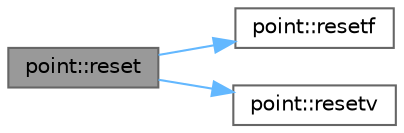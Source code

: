 digraph "point::reset"
{
 // LATEX_PDF_SIZE
  bgcolor="transparent";
  edge [fontname=Helvetica,fontsize=10,labelfontname=Helvetica,labelfontsize=10];
  node [fontname=Helvetica,fontsize=10,shape=box,height=0.2,width=0.4];
  rankdir="LR";
  Node1 [id="Node000001",label="point::reset",height=0.2,width=0.4,color="gray40", fillcolor="grey60", style="filled", fontcolor="black",tooltip=" "];
  Node1 -> Node2 [id="edge1_Node000001_Node000002",color="steelblue1",style="solid",tooltip=" "];
  Node2 [id="Node000002",label="point::resetf",height=0.2,width=0.4,color="grey40", fillcolor="white", style="filled",URL="$classpoint.html#ae9f791ab383aedded54134b5ebc8cf37",tooltip=" "];
  Node1 -> Node3 [id="edge2_Node000001_Node000003",color="steelblue1",style="solid",tooltip=" "];
  Node3 [id="Node000003",label="point::resetv",height=0.2,width=0.4,color="grey40", fillcolor="white", style="filled",URL="$classpoint.html#afdad6b0a34f07f6e60c8acc0f304dd97",tooltip=" "];
}
